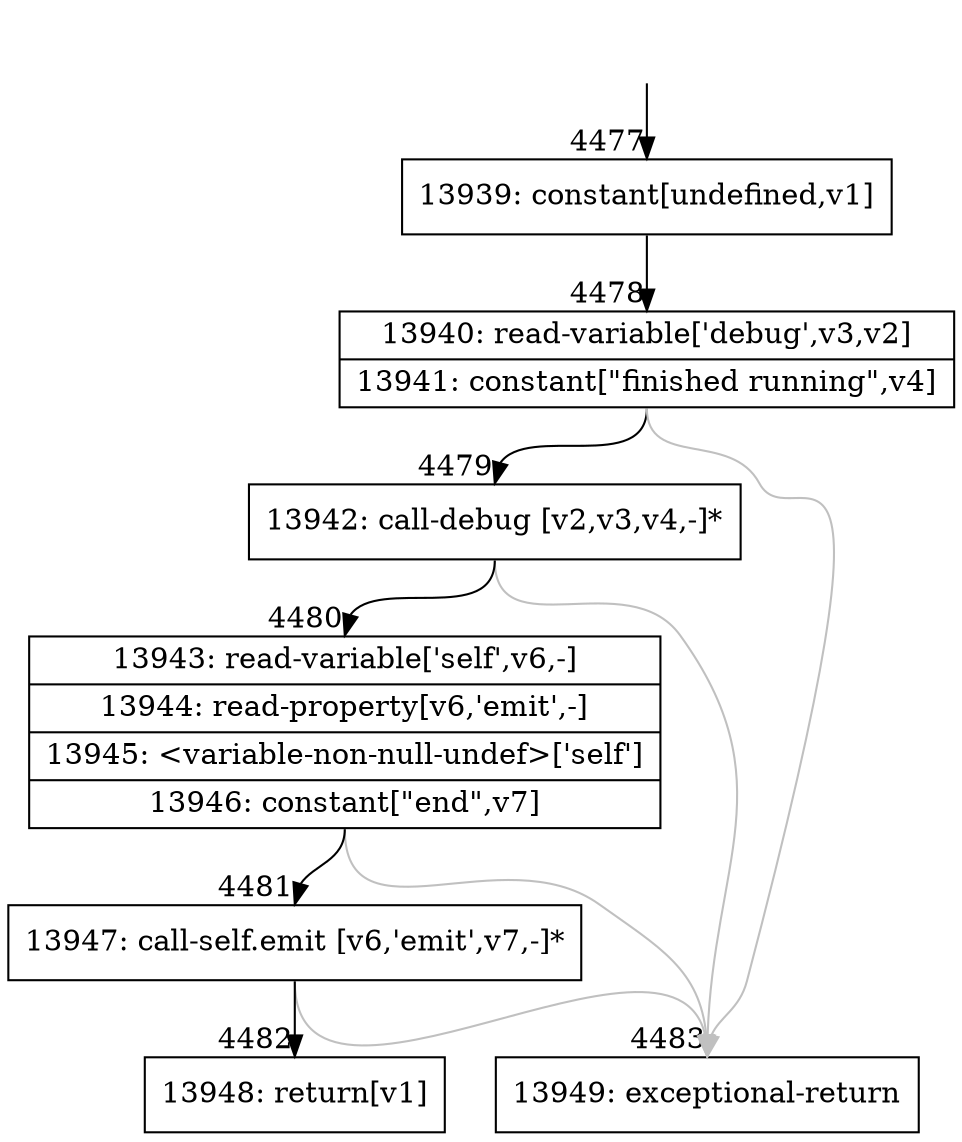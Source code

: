 digraph {
rankdir="TD"
BB_entry403[shape=none,label=""];
BB_entry403 -> BB4477 [tailport=s, headport=n, headlabel="    4477"]
BB4477 [shape=record label="{13939: constant[undefined,v1]}" ] 
BB4477 -> BB4478 [tailport=s, headport=n, headlabel="      4478"]
BB4478 [shape=record label="{13940: read-variable['debug',v3,v2]|13941: constant[\"finished running\",v4]}" ] 
BB4478 -> BB4479 [tailport=s, headport=n, headlabel="      4479"]
BB4478 -> BB4483 [tailport=s, headport=n, color=gray, headlabel="      4483"]
BB4479 [shape=record label="{13942: call-debug [v2,v3,v4,-]*}" ] 
BB4479 -> BB4480 [tailport=s, headport=n, headlabel="      4480"]
BB4479 -> BB4483 [tailport=s, headport=n, color=gray]
BB4480 [shape=record label="{13943: read-variable['self',v6,-]|13944: read-property[v6,'emit',-]|13945: \<variable-non-null-undef\>['self']|13946: constant[\"end\",v7]}" ] 
BB4480 -> BB4481 [tailport=s, headport=n, headlabel="      4481"]
BB4480 -> BB4483 [tailport=s, headport=n, color=gray]
BB4481 [shape=record label="{13947: call-self.emit [v6,'emit',v7,-]*}" ] 
BB4481 -> BB4482 [tailport=s, headport=n, headlabel="      4482"]
BB4481 -> BB4483 [tailport=s, headport=n, color=gray]
BB4482 [shape=record label="{13948: return[v1]}" ] 
BB4483 [shape=record label="{13949: exceptional-return}" ] 
//#$~ 5203
}
